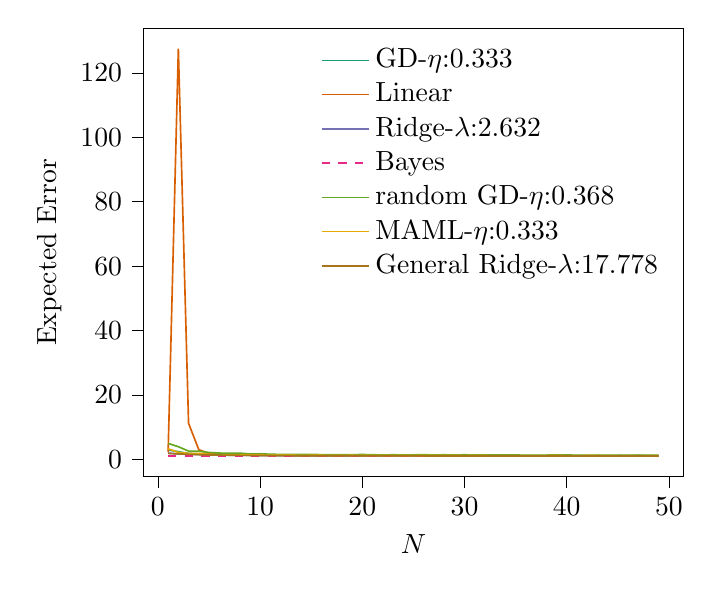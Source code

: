 % This file was created with tikzplotlib v0.10.1.
\begin{tikzpicture}

\definecolor{chocolate217952}{RGB}{217,95,2}
\definecolor{darkcyan27158119}{RGB}{27,158,119}
\definecolor{darkgoldenrod16611829}{RGB}{166,118,29}
\definecolor{darkgray176}{RGB}{176,176,176}
\definecolor{deeppink23141138}{RGB}{231,41,138}
\definecolor{lightslategray117112179}{RGB}{117,112,179}
\definecolor{olivedrab10216630}{RGB}{102,166,30}
\definecolor{orange2301712}{RGB}{230,171,2}

\begin{axis}[
legend cell align={left},
legend style={fill opacity=0.8, draw opacity=1, text opacity=1, draw=none},
tick align=outside,
tick pos=left,
x grid style={darkgray176},
xlabel={\(\displaystyle N\)},
xmin=-1.4, xmax=51.4,
xtick style={color=black},
y grid style={darkgray176},
ylabel={Expected Error},
ymin=-5.326, ymax=133.846,
ytick style={color=black}
]
\addplot [semithick, darkcyan27158119]
table {%
1 2.936
2 2.392
3 1.844
4 1.713
5 1.607
6 1.484
7 1.441
8 1.373
9 1.407
10 1.37
11 1.298
12 1.259
13 1.316
14 1.243
15 1.292
16 1.268
17 1.25
18 1.231
19 1.269
20 1.249
21 1.302
22 1.169
23 1.203
24 1.205
25 1.183
26 1.209
27 1.205
28 1.159
29 1.173
30 1.158
31 1.146
32 1.171
33 1.189
34 1.115
35 1.211
36 1.141
37 1.155
38 1.155
39 1.167
40 1.151
41 1.134
42 1.141
43 1.197
44 1.132
45 1.184
46 1.176
47 1.194
48 1.174
49 1.167
};
\addlegendentry{GD-$\eta$:0.333}
\addplot [semithick, chocolate217952]
table {%
1 2.246
2 127.52
3 11.198
4 3.02
5 1.815
6 1.499
7 1.427
8 1.332
9 1.293
10 1.259
11 1.219
12 1.204
13 1.185
14 1.171
15 1.157
16 1.143
17 1.13
18 1.127
19 1.124
20 1.11
21 1.103
22 1.1
23 1.092
24 1.092
25 1.087
26 1.084
27 1.077
28 1.078
29 1.074
30 1.07
31 1.069
32 1.066
33 1.063
34 1.059
35 1.06
36 1.058
37 1.056
38 1.056
39 1.053
40 1.052
41 1.051
42 1.051
43 1.048
44 1.046
45 1.045
46 1.045
47 1.045
48 1.042
49 1.042
};
\addlegendentry{Linear}
\addplot [semithick, lightslategray117112179]
table {%
1 1.97
2 1.694
3 1.614
4 1.501
5 1.342
6 1.352
7 1.297
8 1.232
9 1.256
10 1.192
11 1.199
12 1.187
13 1.157
14 1.145
15 1.147
16 1.121
17 1.116
18 1.111
19 1.107
20 1.102
21 1.09
22 1.092
23 1.09
24 1.086
25 1.084
26 1.082
27 1.075
28 1.075
29 1.069
30 1.068
31 1.065
32 1.063
33 1.063
34 1.058
35 1.058
36 1.058
37 1.053
38 1.054
39 1.051
40 1.051
41 1.05
42 1.048
43 1.045
44 1.046
45 1.044
46 1.045
47 1.042
48 1.041
49 1.041
};
\addlegendentry{Ridge-$\lambda$:2.632}
\addplot [semithick, deeppink23141138, dashed]
table {%
1 1.0
2 1.0
3 1.0
4 1.0
5 1.0
6 1.0
7 1.0
8 1.0
9 1.0
10 1.0
11 1.0
12 1.0
13 1.0
14 1.0
15 1.0
16 1.0
17 1.0
18 1.0
19 1.0
20 1.0
21 1.0
22 1.0
23 1.0
24 1.0
25 1.0
26 1.0
27 1.0
28 1.0
29 1.0
30 1.0
31 1.0
32 1.0
33 1.0
34 1.0
35 1.0
36 1.0
37 1.0
38 1.0
39 1.0
40 1.0
41 1.0
42 1.0
43 1.0
44 1.0
45 1.0
46 1.0
47 1.0
48 1.0
49 1.0
};
\addlegendentry{Bayes}
\addplot [semithick, olivedrab10216630]
table {%
1 4.954
2 3.935
3 2.576
4 2.559
5 2.14
6 1.967
7 1.895
8 1.927
9 1.696
10 1.729
11 1.606
12 1.539
13 1.523
14 1.494
15 1.506
16 1.485
17 1.474
18 1.464
19 1.464
20 1.506
21 1.456
22 1.364
23 1.436
24 1.38
25 1.406
26 1.474
27 1.346
28 1.435
29 1.347
30 1.429
31 1.372
32 1.386
33 1.364
34 1.351
35 1.358
36 1.301
37 1.312
38 1.328
39 1.391
40 1.352
41 1.32
42 1.331
43 1.324
44 1.3
45 1.321
46 1.324
47 1.337
48 1.298
49 1.335
};
\addlegendentry{random GD-$\eta$:0.368}
\addplot [semithick, orange2301712]
table {%
1 3.297
2 2.181
3 1.868
4 1.877
5 1.536
6 1.422
7 1.374
8 1.395
9 1.337
10 1.371
11 1.265
12 1.329
13 1.305
14 1.213
15 1.273
16 1.269
17 1.205
18 1.236
19 1.272
20 1.199
21 1.24
22 1.222
23 1.184
24 1.21
25 1.178
26 1.219
27 1.22
28 1.2
29 1.206
30 1.172
31 1.206
32 1.187
33 1.166
34 1.135
35 1.167
36 1.173
37 1.164
38 1.178
39 1.195
40 1.169
41 1.152
42 1.197
43 1.21
44 1.125
45 1.164
46 1.129
47 1.171
48 1.169
49 1.155
};
\addlegendentry{MAML-$\eta$:0.333}
\addplot [semithick, darkgoldenrod16611829]
table {%
1 1.824
2 1.726
3 1.56
4 1.466
5 1.388
6 1.35
7 1.304
8 1.258
9 1.23
10 1.216
11 1.184
12 1.166
13 1.155
14 1.148
15 1.148
16 1.125
17 1.129
18 1.116
19 1.108
20 1.102
21 1.101
22 1.089
23 1.093
24 1.087
25 1.083
26 1.076
27 1.073
28 1.072
29 1.069
30 1.066
31 1.066
32 1.062
33 1.061
34 1.059
35 1.059
36 1.056
37 1.053
38 1.054
39 1.052
40 1.051
41 1.049
42 1.047
43 1.045
44 1.046
45 1.045
46 1.044
47 1.043
48 1.042
49 1.041
};
\addlegendentry{General Ridge-$\lambda$:17.778}
\end{axis}

\end{tikzpicture}
